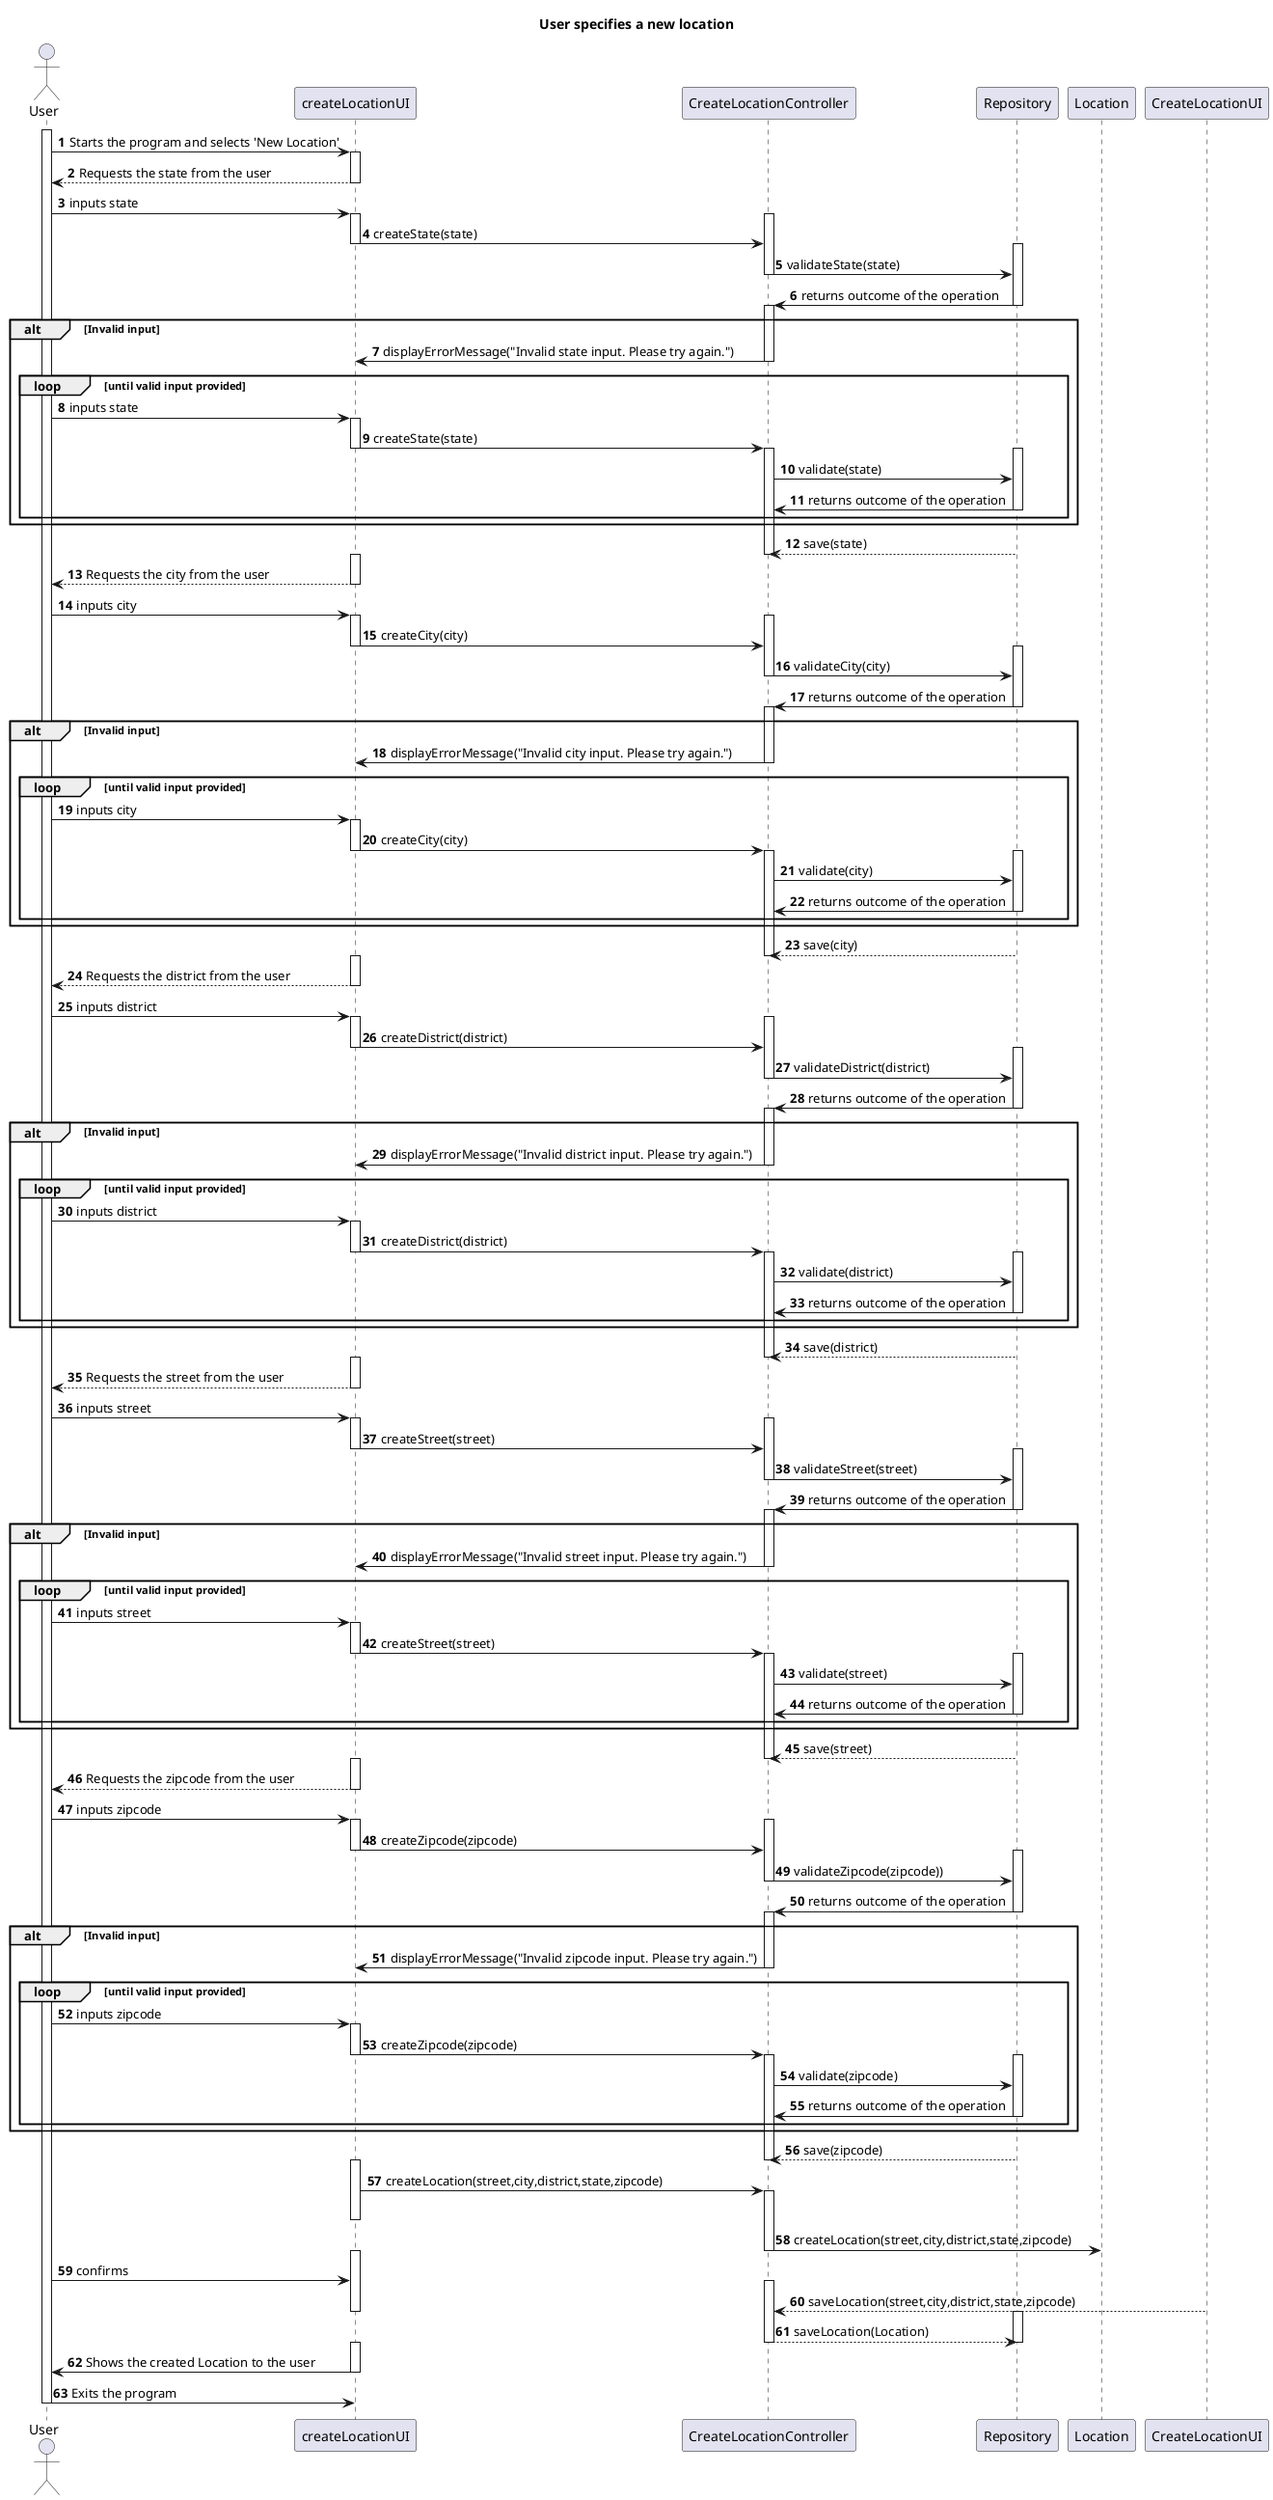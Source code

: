 @startuml
autonumber
title User specifies a new location

actor User
participant createLocationUI
participant CreateLocationController
participant Repository

activate User
User -> createLocationUI: Starts the program and selects 'New Location'
activate createLocationUI
createLocationUI --> User: Requests the state from the user
deactivate createLocationUI
User -> createLocationUI : inputs state
activate createLocationUI
activate CreateLocationController
createLocationUI -> CreateLocationController: createState(state)
deactivate createLocationUI
activate Repository
CreateLocationController ->Repository : validateState(state)
deactivate CreateLocationController
Repository -> CreateLocationController : returns outcome of the operation
deactivate Repository

deactivate createLocationUI
alt Invalid input
    activate CreateLocationController
    CreateLocationController -> createLocationUI: displayErrorMessage("Invalid state input. Please try again.")
    deactivate CreateLocationController
    loop until valid input provided
        User -> createLocationUI: inputs state
        activate createLocationUI
        createLocationUI -> CreateLocationController: createState(state)
        deactivate createLocationUI
        activate CreateLocationController
        activate Repository
        CreateLocationController -> Repository : validate(state)
        Repository -> CreateLocationController : returns outcome of the operation
        deactivate Repository

    end
end

Repository --> CreateLocationController: save(state)
deactivate Repository

deactivate CreateLocationController

activate createLocationUI
createLocationUI --> User: Requests the city from the user
deactivate createLocationUI
User -> createLocationUI : inputs city
activate createLocationUI
activate CreateLocationController
createLocationUI -> CreateLocationController: createCity(city)
deactivate createLocationUI
activate Repository
CreateLocationController ->Repository : validateCity(city)
deactivate CreateLocationController
Repository -> CreateLocationController : returns outcome of the operation
deactivate Repository

deactivate createLocationUI
alt Invalid input
    activate CreateLocationController
    CreateLocationController -> createLocationUI: displayErrorMessage("Invalid city input. Please try again.")
    deactivate CreateLocationController
    loop until valid input provided
        User -> createLocationUI: inputs city
        activate createLocationUI
        createLocationUI -> CreateLocationController: createCity(city)
        deactivate createLocationUI
        activate CreateLocationController
        activate Repository
        CreateLocationController -> Repository : validate(city)
        Repository -> CreateLocationController : returns outcome of the operation
        deactivate Repository

    end
end

Repository --> CreateLocationController: save(city)
deactivate Repository

deactivate CreateLocationController

activate createLocationUI
createLocationUI --> User: Requests the district from the user
deactivate createLocationUI
User -> createLocationUI : inputs district
activate createLocationUI
activate CreateLocationController
createLocationUI -> CreateLocationController: createDistrict(district)
deactivate createLocationUI
activate Repository
CreateLocationController ->Repository : validateDistrict(district)
deactivate CreateLocationController
Repository -> CreateLocationController : returns outcome of the operation
deactivate Repository

deactivate createLocationUI
alt Invalid input
    activate CreateLocationController
    CreateLocationController -> createLocationUI: displayErrorMessage("Invalid district input. Please try again.")
    deactivate CreateLocationController
    loop until valid input provided
        User -> createLocationUI: inputs district
        activate createLocationUI
        createLocationUI -> CreateLocationController: createDistrict(district)
        deactivate createLocationUI
        activate CreateLocationController
        activate Repository
        CreateLocationController -> Repository : validate(district)
        Repository -> CreateLocationController : returns outcome of the operation
        deactivate Repository

    end
end

Repository --> CreateLocationController: save(district)
deactivate Repository

deactivate CreateLocationController

activate createLocationUI
createLocationUI --> User: Requests the street from the user
deactivate createLocationUI
User -> createLocationUI : inputs street
activate createLocationUI
activate CreateLocationController
createLocationUI -> CreateLocationController: createStreet(street)
deactivate createLocationUI
activate Repository
CreateLocationController ->Repository : validateStreet(street)
deactivate CreateLocationController
Repository -> CreateLocationController : returns outcome of the operation
deactivate Repository

deactivate createLocationUI
alt Invalid input
    activate CreateLocationController
    CreateLocationController -> createLocationUI: displayErrorMessage("Invalid street input. Please try again.")
    deactivate CreateLocationController
    loop until valid input provided
        User -> createLocationUI: inputs street
        activate createLocationUI
        createLocationUI -> CreateLocationController: createStreet(street)
        deactivate createLocationUI
        activate CreateLocationController
        activate Repository
        CreateLocationController -> Repository : validate(street)
        Repository -> CreateLocationController : returns outcome of the operation
        deactivate Repository

    end
end

Repository --> CreateLocationController: save(street)
deactivate Repository

deactivate CreateLocationController

activate createLocationUI
createLocationUI --> User: Requests the zipcode from the user
deactivate createLocationUI
User -> createLocationUI : inputs zipcode
activate createLocationUI
activate CreateLocationController
createLocationUI -> CreateLocationController: createZipcode(zipcode)
deactivate createLocationUI
activate Repository
CreateLocationController ->Repository : validateZipcode(zipcode))
deactivate CreateLocationController
Repository -> CreateLocationController : returns outcome of the operation
deactivate Repository

deactivate createLocationUI
alt Invalid input
    activate CreateLocationController
    CreateLocationController -> createLocationUI: displayErrorMessage("Invalid zipcode input. Please try again.")
    deactivate CreateLocationController
    loop until valid input provided
        User -> createLocationUI: inputs zipcode
        activate createLocationUI
        createLocationUI -> CreateLocationController: createZipcode(zipcode)
        deactivate createLocationUI
        activate CreateLocationController
        activate Repository
        CreateLocationController -> Repository : validate(zipcode)
        Repository -> CreateLocationController : returns outcome of the operation
        deactivate Repository

    end
end

Repository --> CreateLocationController: save(zipcode)
deactivate Repository

deactivate CreateLocationController


activate createLocationUI
createLocationUI -> CreateLocationController : createLocation(street,city,district,state,zipcode)
activate CreateLocationController
deactivate createLocationUI
CreateLocationController -> Location : createLocation(street,city,district,state,zipcode)
deactivate CreateLocationController
activate createLocationUI
User -> createLocationUI : confirms
activate CreateLocationController
CreateLocationUI --> CreateLocationController: saveLocation(street,city,district,state,zipcode)

deactivate createLocationUI
activate Repository
CreateLocationController --> Repository: saveLocation(Location)
deactivate CreateLocationController
deactivate Repository
activate createLocationUI
createLocationUI -> User: Shows the created Location to the user
deactivate createLocationUI
User -> createLocationUI: Exits the program
deactivate User
@enduml